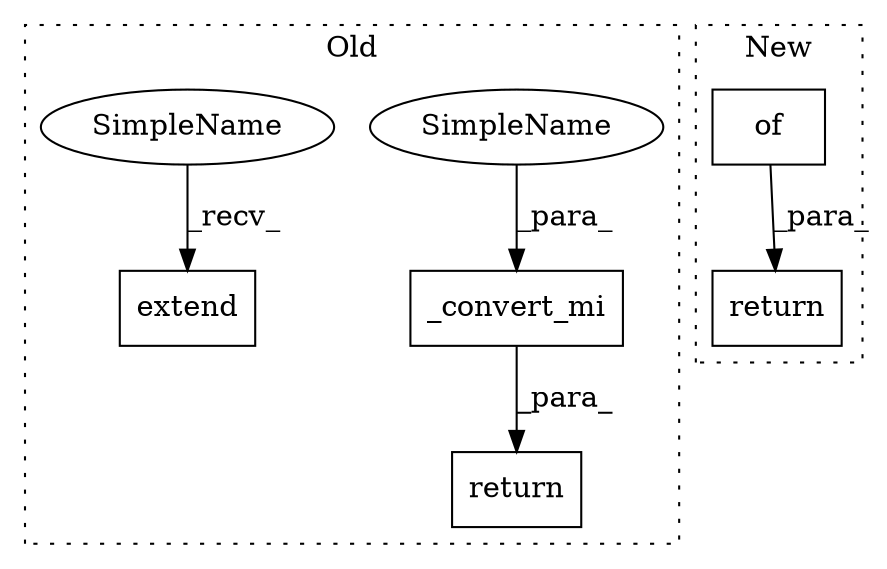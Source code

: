 digraph G {
subgraph cluster0 {
1 [label="_convert_mi" a="32" s="2815,2855" l="12,1" shape="box"];
3 [label="return" a="41" s="2808" l="7" shape="box"];
5 [label="extend" a="32" s="2744,2795" l="7,1" shape="box"];
6 [label="SimpleName" a="42" s="2827" l="10" shape="ellipse"];
7 [label="SimpleName" a="42" s="2733" l="10" shape="ellipse"];
label = "Old";
style="dotted";
}
subgraph cluster1 {
2 [label="of" a="32" s="2592" l="4" shape="box"];
4 [label="return" a="41" s="3093" l="7" shape="box"];
label = "New";
style="dotted";
}
1 -> 3 [label="_para_"];
2 -> 4 [label="_para_"];
6 -> 1 [label="_para_"];
7 -> 5 [label="_recv_"];
}